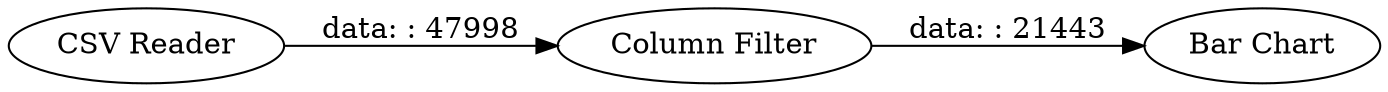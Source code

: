 digraph {
	"-6197007110346047376_3" [label="Bar Chart"]
	"-6197007110346047376_2" [label="Column Filter"]
	"-6197007110346047376_1" [label="CSV Reader"]
	"-6197007110346047376_2" -> "-6197007110346047376_3" [label="data: : 21443"]
	"-6197007110346047376_1" -> "-6197007110346047376_2" [label="data: : 47998"]
	rankdir=LR
}
